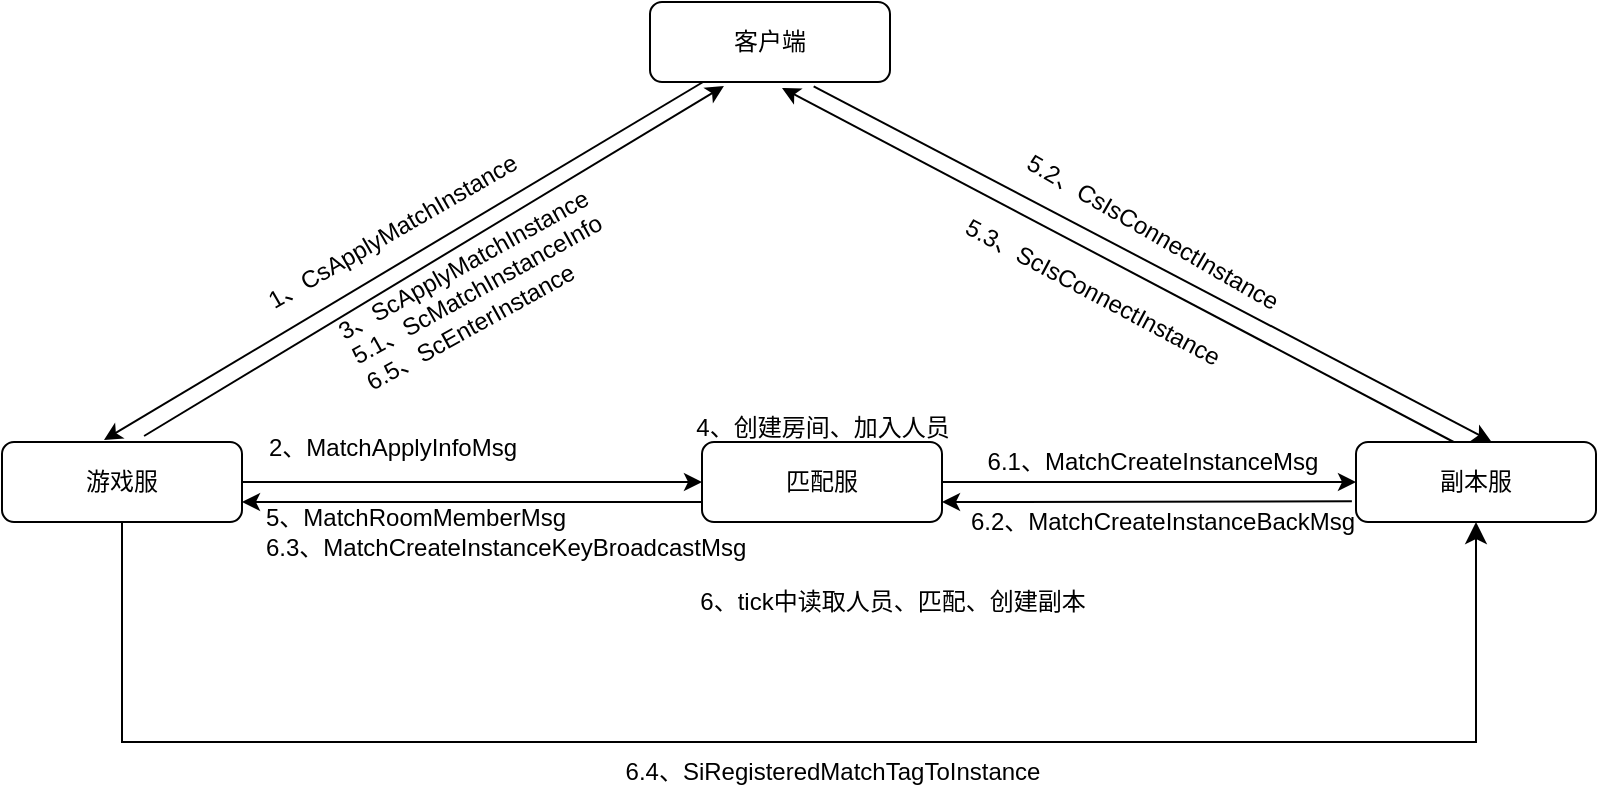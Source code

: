 <mxfile version="23.0.0" type="github">
  <diagram id="C5RBs43oDa-KdzZeNtuy" name="Page-1">
    <mxGraphModel dx="1195" dy="622" grid="1" gridSize="10" guides="1" tooltips="1" connect="1" arrows="1" fold="1" page="1" pageScale="1" pageWidth="827" pageHeight="1169" math="0" shadow="0">
      <root>
        <mxCell id="WIyWlLk6GJQsqaUBKTNV-0" />
        <mxCell id="WIyWlLk6GJQsqaUBKTNV-1" parent="WIyWlLk6GJQsqaUBKTNV-0" />
        <mxCell id="WIyWlLk6GJQsqaUBKTNV-3" value="客户端" style="rounded=1;whiteSpace=wrap;html=1;fontSize=12;glass=0;strokeWidth=1;shadow=0;" parent="WIyWlLk6GJQsqaUBKTNV-1" vertex="1">
          <mxGeometry x="354" y="30" width="120" height="40" as="geometry" />
        </mxCell>
        <mxCell id="Y3azeRMZzOdIchfTlwRO-0" value="游戏服" style="rounded=1;whiteSpace=wrap;html=1;fontSize=12;glass=0;strokeWidth=1;shadow=0;" vertex="1" parent="WIyWlLk6GJQsqaUBKTNV-1">
          <mxGeometry x="30" y="250" width="120" height="40" as="geometry" />
        </mxCell>
        <mxCell id="Y3azeRMZzOdIchfTlwRO-1" value="匹配服" style="rounded=1;whiteSpace=wrap;html=1;fontSize=12;glass=0;strokeWidth=1;shadow=0;" vertex="1" parent="WIyWlLk6GJQsqaUBKTNV-1">
          <mxGeometry x="380" y="250" width="120" height="40" as="geometry" />
        </mxCell>
        <mxCell id="Y3azeRMZzOdIchfTlwRO-2" value="副本服" style="rounded=1;whiteSpace=wrap;html=1;fontSize=12;glass=0;strokeWidth=1;shadow=0;" vertex="1" parent="WIyWlLk6GJQsqaUBKTNV-1">
          <mxGeometry x="707" y="250" width="120" height="40" as="geometry" />
        </mxCell>
        <mxCell id="Y3azeRMZzOdIchfTlwRO-3" value="" style="endArrow=classic;html=1;rounded=0;entryX=0.425;entryY=-0.025;entryDx=0;entryDy=0;entryPerimeter=0;" edge="1" parent="WIyWlLk6GJQsqaUBKTNV-1" source="WIyWlLk6GJQsqaUBKTNV-3" target="Y3azeRMZzOdIchfTlwRO-0">
          <mxGeometry width="50" height="50" relative="1" as="geometry">
            <mxPoint x="390" y="410" as="sourcePoint" />
            <mxPoint x="440" y="360" as="targetPoint" />
          </mxGeometry>
        </mxCell>
        <mxCell id="Y3azeRMZzOdIchfTlwRO-5" value="1、CsApplyMatchInstance" style="text;html=1;align=center;verticalAlign=middle;resizable=0;points=[];autosize=1;strokeColor=none;fillColor=none;rotation=330;" vertex="1" parent="WIyWlLk6GJQsqaUBKTNV-1">
          <mxGeometry x="145" y="130" width="160" height="30" as="geometry" />
        </mxCell>
        <mxCell id="Y3azeRMZzOdIchfTlwRO-7" value="" style="endArrow=classic;html=1;rounded=0;exitX=1;exitY=0.5;exitDx=0;exitDy=0;entryX=0;entryY=0.5;entryDx=0;entryDy=0;" edge="1" parent="WIyWlLk6GJQsqaUBKTNV-1" source="Y3azeRMZzOdIchfTlwRO-0" target="Y3azeRMZzOdIchfTlwRO-1">
          <mxGeometry width="50" height="50" relative="1" as="geometry">
            <mxPoint x="390" y="300" as="sourcePoint" />
            <mxPoint x="440" y="250" as="targetPoint" />
          </mxGeometry>
        </mxCell>
        <mxCell id="Y3azeRMZzOdIchfTlwRO-8" value="&lt;div&gt;2、MatchApplyInfoMsg&lt;/div&gt;&lt;div&gt;&lt;br&gt;&lt;/div&gt;" style="text;html=1;align=center;verticalAlign=middle;resizable=0;points=[];autosize=1;strokeColor=none;fillColor=none;" vertex="1" parent="WIyWlLk6GJQsqaUBKTNV-1">
          <mxGeometry x="150" y="240" width="150" height="40" as="geometry" />
        </mxCell>
        <mxCell id="Y3azeRMZzOdIchfTlwRO-11" value="" style="endArrow=classic;html=1;rounded=0;exitX=0.592;exitY=-0.075;exitDx=0;exitDy=0;exitPerimeter=0;entryX=0.308;entryY=1.05;entryDx=0;entryDy=0;entryPerimeter=0;" edge="1" parent="WIyWlLk6GJQsqaUBKTNV-1" source="Y3azeRMZzOdIchfTlwRO-0" target="WIyWlLk6GJQsqaUBKTNV-3">
          <mxGeometry width="50" height="50" relative="1" as="geometry">
            <mxPoint x="390" y="300" as="sourcePoint" />
            <mxPoint x="380" y="120" as="targetPoint" />
          </mxGeometry>
        </mxCell>
        <mxCell id="Y3azeRMZzOdIchfTlwRO-12" value="3、ScApplyMatchInstance&lt;br&gt;5.1、ScMatchInstanceInfo&lt;br&gt;6.5、ScEnterInstance" style="text;html=1;align=left;verticalAlign=middle;resizable=0;points=[];autosize=1;strokeColor=none;fillColor=none;rotation=331;" vertex="1" parent="WIyWlLk6GJQsqaUBKTNV-1">
          <mxGeometry x="194" y="140" width="160" height="60" as="geometry" />
        </mxCell>
        <mxCell id="Y3azeRMZzOdIchfTlwRO-14" value="4、创建房间、加入人员" style="text;html=1;align=center;verticalAlign=middle;resizable=0;points=[];autosize=1;strokeColor=none;fillColor=none;" vertex="1" parent="WIyWlLk6GJQsqaUBKTNV-1">
          <mxGeometry x="365" y="228" width="150" height="30" as="geometry" />
        </mxCell>
        <mxCell id="Y3azeRMZzOdIchfTlwRO-15" value="" style="endArrow=classic;html=1;rounded=0;exitX=0;exitY=0.75;exitDx=0;exitDy=0;" edge="1" parent="WIyWlLk6GJQsqaUBKTNV-1" source="Y3azeRMZzOdIchfTlwRO-1">
          <mxGeometry width="50" height="50" relative="1" as="geometry">
            <mxPoint x="400" y="260" as="sourcePoint" />
            <mxPoint x="150" y="280" as="targetPoint" />
          </mxGeometry>
        </mxCell>
        <mxCell id="Y3azeRMZzOdIchfTlwRO-16" value="5、MatchRoomMemberMsg&lt;br&gt;6.3、MatchCreateInstanceKeyBroadcastMsg" style="text;html=1;align=left;verticalAlign=middle;resizable=0;points=[];autosize=1;strokeColor=none;fillColor=none;" vertex="1" parent="WIyWlLk6GJQsqaUBKTNV-1">
          <mxGeometry x="160" y="275" width="260" height="40" as="geometry" />
        </mxCell>
        <mxCell id="Y3azeRMZzOdIchfTlwRO-17" value="6、tick中读取人员、匹配、创建副本" style="text;html=1;align=center;verticalAlign=middle;resizable=0;points=[];autosize=1;strokeColor=none;fillColor=none;" vertex="1" parent="WIyWlLk6GJQsqaUBKTNV-1">
          <mxGeometry x="365" y="315" width="220" height="30" as="geometry" />
        </mxCell>
        <mxCell id="Y3azeRMZzOdIchfTlwRO-19" value="" style="endArrow=classic;html=1;rounded=0;entryX=0.563;entryY=-0.008;entryDx=0;entryDy=0;entryPerimeter=0;exitX=0.682;exitY=1.054;exitDx=0;exitDy=0;exitPerimeter=0;" edge="1" parent="WIyWlLk6GJQsqaUBKTNV-1" source="WIyWlLk6GJQsqaUBKTNV-3" target="Y3azeRMZzOdIchfTlwRO-2">
          <mxGeometry width="50" height="50" relative="1" as="geometry">
            <mxPoint x="490" y="130" as="sourcePoint" />
            <mxPoint x="540" y="80" as="targetPoint" />
          </mxGeometry>
        </mxCell>
        <mxCell id="Y3azeRMZzOdIchfTlwRO-20" value="5.2、CsIsConnectInstance" style="text;html=1;align=center;verticalAlign=middle;resizable=0;points=[];autosize=1;strokeColor=none;fillColor=none;rotation=30;" vertex="1" parent="WIyWlLk6GJQsqaUBKTNV-1">
          <mxGeometry x="520" y="130" width="170" height="30" as="geometry" />
        </mxCell>
        <mxCell id="Y3azeRMZzOdIchfTlwRO-21" value="" style="endArrow=classic;html=1;rounded=0;exitX=1;exitY=0.5;exitDx=0;exitDy=0;entryX=0;entryY=0.5;entryDx=0;entryDy=0;" edge="1" parent="WIyWlLk6GJQsqaUBKTNV-1" source="Y3azeRMZzOdIchfTlwRO-1" target="Y3azeRMZzOdIchfTlwRO-2">
          <mxGeometry width="50" height="50" relative="1" as="geometry">
            <mxPoint x="600" y="310" as="sourcePoint" />
            <mxPoint x="650" y="260" as="targetPoint" />
          </mxGeometry>
        </mxCell>
        <mxCell id="Y3azeRMZzOdIchfTlwRO-22" value="6.1、MatchCreateInstanceMsg" style="text;html=1;align=center;verticalAlign=middle;resizable=0;points=[];autosize=1;strokeColor=none;fillColor=none;" vertex="1" parent="WIyWlLk6GJQsqaUBKTNV-1">
          <mxGeometry x="510" y="245" width="190" height="30" as="geometry" />
        </mxCell>
        <mxCell id="Y3azeRMZzOdIchfTlwRO-23" value="" style="endArrow=classic;html=1;rounded=0;exitX=1.026;exitY=1.156;exitDx=0;exitDy=0;exitPerimeter=0;entryX=1;entryY=0.75;entryDx=0;entryDy=0;" edge="1" parent="WIyWlLk6GJQsqaUBKTNV-1" source="Y3azeRMZzOdIchfTlwRO-22" target="Y3azeRMZzOdIchfTlwRO-1">
          <mxGeometry width="50" height="50" relative="1" as="geometry">
            <mxPoint x="570" y="370" as="sourcePoint" />
            <mxPoint x="620" y="320" as="targetPoint" />
          </mxGeometry>
        </mxCell>
        <mxCell id="Y3azeRMZzOdIchfTlwRO-24" value="6.2、MatchCreateInstanceBackMsg" style="text;html=1;align=center;verticalAlign=middle;resizable=0;points=[];autosize=1;strokeColor=none;fillColor=none;" vertex="1" parent="WIyWlLk6GJQsqaUBKTNV-1">
          <mxGeometry x="500" y="275" width="220" height="30" as="geometry" />
        </mxCell>
        <mxCell id="Y3azeRMZzOdIchfTlwRO-30" value="" style="edgeStyle=segmentEdgeStyle;endArrow=classic;html=1;curved=0;rounded=0;endSize=8;startSize=8;entryX=0.5;entryY=1;entryDx=0;entryDy=0;exitX=0.5;exitY=1;exitDx=0;exitDy=0;" edge="1" parent="WIyWlLk6GJQsqaUBKTNV-1" source="Y3azeRMZzOdIchfTlwRO-0" target="Y3azeRMZzOdIchfTlwRO-2">
          <mxGeometry width="50" height="50" relative="1" as="geometry">
            <mxPoint x="50" y="400" as="sourcePoint" />
            <mxPoint x="150" y="390" as="targetPoint" />
            <Array as="points">
              <mxPoint x="90" y="400" />
              <mxPoint x="767" y="400" />
            </Array>
          </mxGeometry>
        </mxCell>
        <mxCell id="Y3azeRMZzOdIchfTlwRO-31" value="6.4、SiRegisteredMatchTagToInstance" style="text;html=1;align=center;verticalAlign=middle;resizable=0;points=[];autosize=1;strokeColor=none;fillColor=none;" vertex="1" parent="WIyWlLk6GJQsqaUBKTNV-1">
          <mxGeometry x="330" y="400" width="230" height="30" as="geometry" />
        </mxCell>
        <mxCell id="Y3azeRMZzOdIchfTlwRO-32" value="" style="endArrow=classic;html=1;rounded=0;exitX=0.407;exitY=0.033;exitDx=0;exitDy=0;exitPerimeter=0;" edge="1" parent="WIyWlLk6GJQsqaUBKTNV-1">
          <mxGeometry width="50" height="50" relative="1" as="geometry">
            <mxPoint x="755.84" y="250.0" as="sourcePoint" />
            <mxPoint x="420" y="73" as="targetPoint" />
          </mxGeometry>
        </mxCell>
        <mxCell id="Y3azeRMZzOdIchfTlwRO-33" value="5.3、ScIsConnectInstance" style="text;html=1;align=center;verticalAlign=middle;resizable=0;points=[];autosize=1;strokeColor=none;fillColor=none;rotation=28;" vertex="1" parent="WIyWlLk6GJQsqaUBKTNV-1">
          <mxGeometry x="490" y="160" width="170" height="30" as="geometry" />
        </mxCell>
      </root>
    </mxGraphModel>
  </diagram>
</mxfile>
